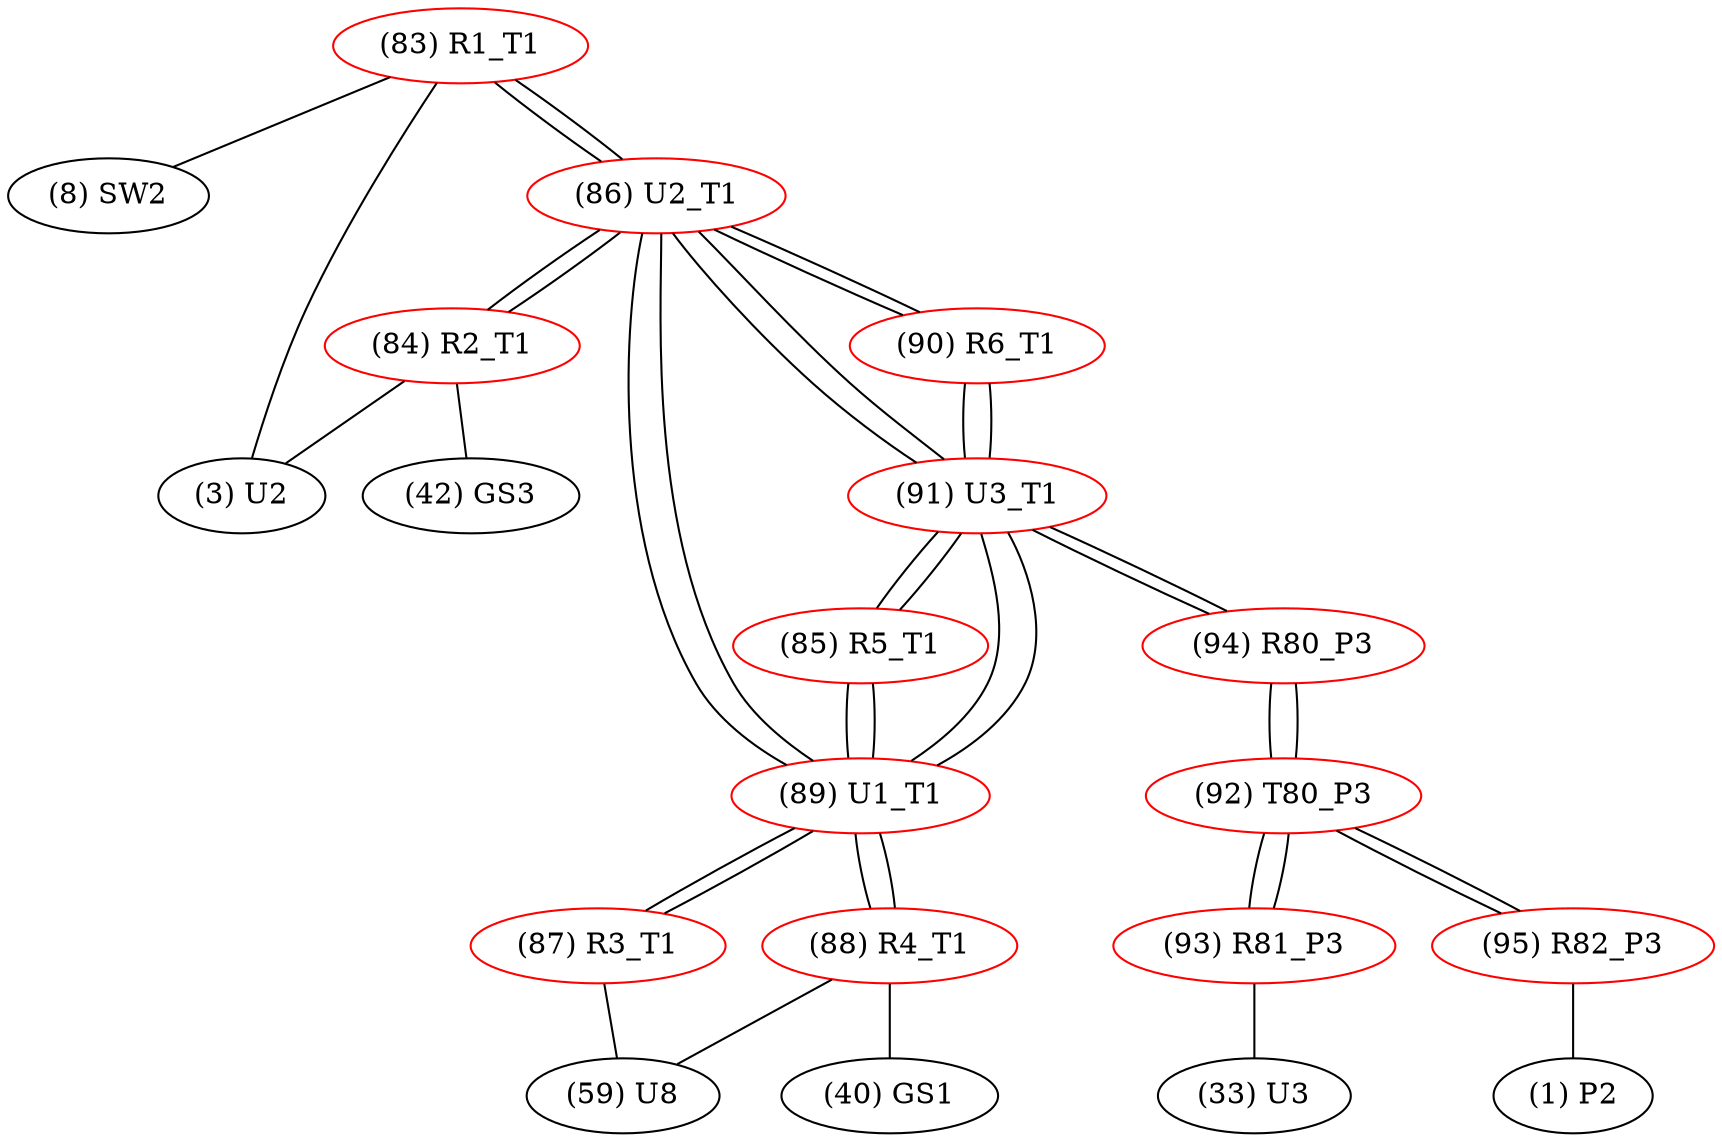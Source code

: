 graph {
	83 [label="(83) R1_T1" color=red]
	8 [label="(8) SW2"]
	3 [label="(3) U2"]
	86 [label="(86) U2_T1"]
	84 [label="(84) R2_T1" color=red]
	42 [label="(42) GS3"]
	3 [label="(3) U2"]
	86 [label="(86) U2_T1"]
	85 [label="(85) R5_T1" color=red]
	91 [label="(91) U3_T1"]
	89 [label="(89) U1_T1"]
	86 [label="(86) U2_T1" color=red]
	91 [label="(91) U3_T1"]
	89 [label="(89) U1_T1"]
	84 [label="(84) R2_T1"]
	83 [label="(83) R1_T1"]
	90 [label="(90) R6_T1"]
	87 [label="(87) R3_T1" color=red]
	59 [label="(59) U8"]
	89 [label="(89) U1_T1"]
	88 [label="(88) R4_T1" color=red]
	59 [label="(59) U8"]
	40 [label="(40) GS1"]
	89 [label="(89) U1_T1"]
	89 [label="(89) U1_T1" color=red]
	88 [label="(88) R4_T1"]
	86 [label="(86) U2_T1"]
	91 [label="(91) U3_T1"]
	85 [label="(85) R5_T1"]
	87 [label="(87) R3_T1"]
	90 [label="(90) R6_T1" color=red]
	91 [label="(91) U3_T1"]
	86 [label="(86) U2_T1"]
	91 [label="(91) U3_T1" color=red]
	90 [label="(90) R6_T1"]
	85 [label="(85) R5_T1"]
	86 [label="(86) U2_T1"]
	89 [label="(89) U1_T1"]
	94 [label="(94) R80_P3"]
	92 [label="(92) T80_P3" color=red]
	93 [label="(93) R81_P3"]
	95 [label="(95) R82_P3"]
	94 [label="(94) R80_P3"]
	93 [label="(93) R81_P3" color=red]
	33 [label="(33) U3"]
	92 [label="(92) T80_P3"]
	94 [label="(94) R80_P3" color=red]
	91 [label="(91) U3_T1"]
	92 [label="(92) T80_P3"]
	95 [label="(95) R82_P3" color=red]
	1 [label="(1) P2"]
	92 [label="(92) T80_P3"]
	83 -- 8
	83 -- 3
	83 -- 86
	84 -- 42
	84 -- 3
	84 -- 86
	85 -- 91
	85 -- 89
	86 -- 91
	86 -- 89
	86 -- 84
	86 -- 83
	86 -- 90
	87 -- 59
	87 -- 89
	88 -- 59
	88 -- 40
	88 -- 89
	89 -- 88
	89 -- 86
	89 -- 91
	89 -- 85
	89 -- 87
	90 -- 91
	90 -- 86
	91 -- 90
	91 -- 85
	91 -- 86
	91 -- 89
	91 -- 94
	92 -- 93
	92 -- 95
	92 -- 94
	93 -- 33
	93 -- 92
	94 -- 91
	94 -- 92
	95 -- 1
	95 -- 92
}